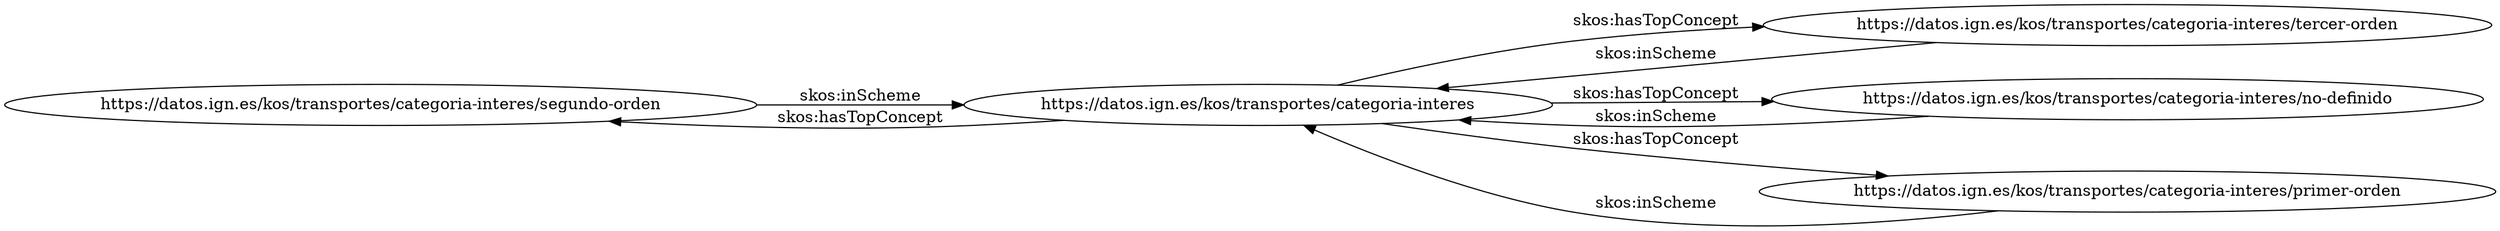 digraph ar2dtool_diagram { 
rankdir=LR;
size="1501"
	"https://datos.ign.es/kos/transportes/categoria-interes/segundo-orden" -> "https://datos.ign.es/kos/transportes/categoria-interes" [ label = "skos:inScheme" ];
	"https://datos.ign.es/kos/transportes/categoria-interes/tercer-orden" -> "https://datos.ign.es/kos/transportes/categoria-interes" [ label = "skos:inScheme" ];
	"https://datos.ign.es/kos/transportes/categoria-interes/no-definido" -> "https://datos.ign.es/kos/transportes/categoria-interes" [ label = "skos:inScheme" ];
	"https://datos.ign.es/kos/transportes/categoria-interes/primer-orden" -> "https://datos.ign.es/kos/transportes/categoria-interes" [ label = "skos:inScheme" ];
	"https://datos.ign.es/kos/transportes/categoria-interes" -> "https://datos.ign.es/kos/transportes/categoria-interes/segundo-orden" [ label = "skos:hasTopConcept" ];
	"https://datos.ign.es/kos/transportes/categoria-interes" -> "https://datos.ign.es/kos/transportes/categoria-interes/tercer-orden" [ label = "skos:hasTopConcept" ];
	"https://datos.ign.es/kos/transportes/categoria-interes" -> "https://datos.ign.es/kos/transportes/categoria-interes/no-definido" [ label = "skos:hasTopConcept" ];
	"https://datos.ign.es/kos/transportes/categoria-interes" -> "https://datos.ign.es/kos/transportes/categoria-interes/primer-orden" [ label = "skos:hasTopConcept" ];

}
